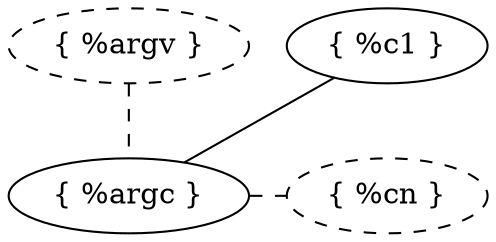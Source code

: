 graph G {
  fontname="monospace"
  "{ %argc }";
  "{ %argv }"[style=dashed];
  "{ %c1 }" ;
  "{ %cn }" [style=dashed];


  "{ %argv }" -- "{ %argc }"[style=dashed];
  "{ %c1 }" -- "{ %argc }" ;
    {rank=same; "{ %argc }" -- "{ %cn }" [style=dashed]}
  
  edge [style=invis]
  "{ %argv }" -- "{ %cn }";
    {rank=same; "{ %argv }" -- "{ %c1 }";}
  }
